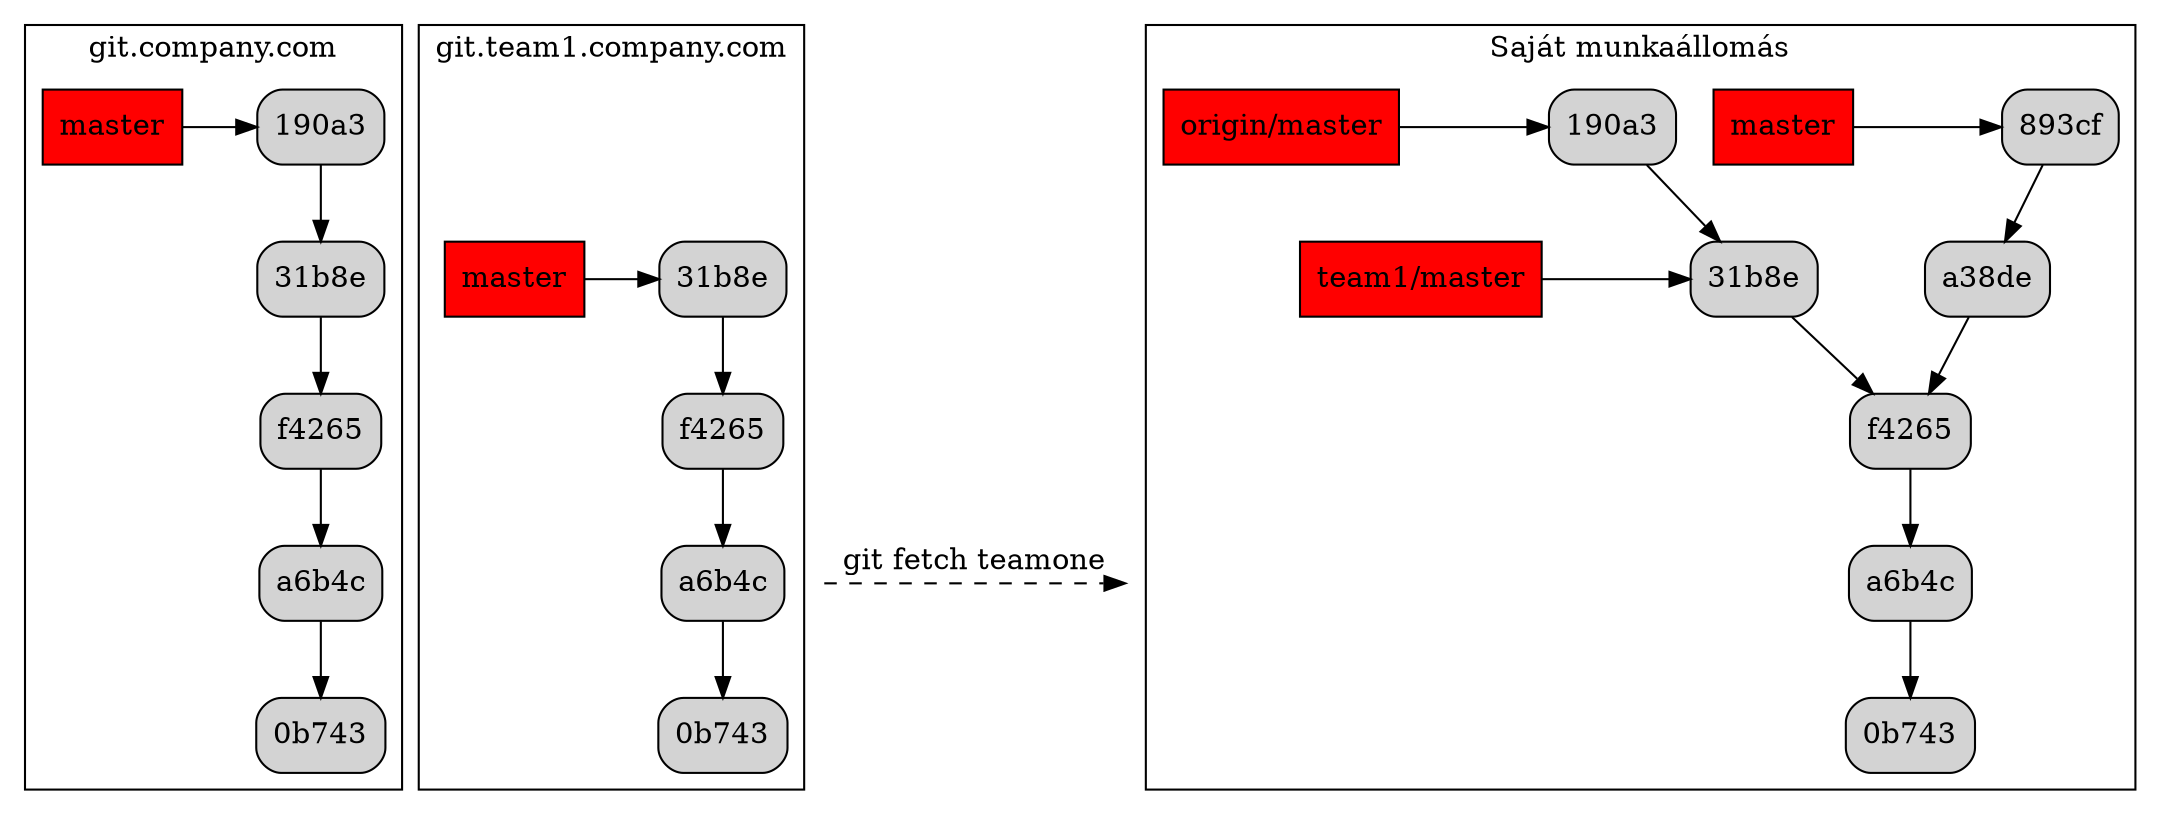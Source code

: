 digraph git {
    graph [dpi=300]
    rankdir="TD"

    subgraph cluster_1 {
        label="git.company.com"
        c1_1 [label="0b743", shape="rect", style="filled, rounded", fillcolor=""]
        c2_1 [label="a6b4c", shape="rect", style="filled, rounded", fillcolor=""]
        c3_1 [label="f4265", shape="rect", style="filled, rounded", fillcolor=""]
        c4_1 [label="31b8e", shape="rect", style="filled, rounded", fillcolor=""]
        c5_1 [label="190a3", shape="rect", style="filled, rounded", fillcolor=""]
        master_1 [label="master", shape="rect", style="filled", fillcolor="red"]

        {rank="same"; c5_1; master_1;}
    }

    subgraph cluster_2 {
        label="Saját munkaállomás"
        c1_2 [label="0b743", shape="rect", style="filled, rounded", fillcolor=""]
        c2_2 [label="a6b4c", shape="rect", style="filled, rounded", fillcolor=""]
        c3_2 [label="f4265", shape="rect", style="filled, rounded", fillcolor=""]
        c4_2 [label="a38de", shape="rect", style="filled, rounded", fillcolor=""]
        c5_2 [label="893cf", shape="rect", style="filled, rounded", fillcolor=""]
        c6_2 [label="31b8e", shape="rect", style="filled, rounded", fillcolor=""]
        c7_2 [label="190a3", shape="rect", style="filled, rounded", fillcolor=""]
        master_2 [label="master", shape="rect", style="filled", fillcolor="red"]
        origin_2 [label="origin/master", shape="rect", style="filled", fillcolor="red"]
        master_team [label="team1/master", shape="rect", style="filled", fillcolor="red"]

        {rank="same"; master_2; c5_2}
        {rank="same"; origin_2; c7_2}
        {rank="same"; master_team; c6_2}
    }

    subgraph cluster_3 {
        label="git.team1.company.com"
        c1_3 [label="0b743", shape="rect", style="filled, rounded", fillcolor=""]
        c2_3 [label="a6b4c", shape="rect", style="filled, rounded", fillcolor=""]
        c3_3 [label="f4265", shape="rect", style="filled, rounded", fillcolor=""]
        c4_3 [label="31b8e", shape="rect", style="filled, rounded", fillcolor=""]
        c5_3 [label="", shape="plaintext"]
        master_3 [label="master", shape="rect", style="filled", fillcolor="red"]

        {rank="same"; c4_3; master_3;}
    }

    temp1 [shape="plaintext", label="", width=0]
    temp2 [shape="plaintext", label="", width=0]

    c2_1 -> c1_1
    c3_1 -> c2_1
    c4_1 -> c3_1
    c5_1 -> c4_1
    master_1 -> c5_1 [minlen=1]

    c2_2 -> c1_2
    c3_2 -> c2_2
    c4_2 -> c3_2
    c5_2 -> c4_2
    c6_2 -> c3_2
    c7_2 -> c6_2

    master_2 -> c5_2 [minlen=2]
    origin_2 -> c7_2 [minlen=2]
    master_team -> c6_2 [minlen=2]

    c2_3 -> c1_3
    c3_3 -> c2_3
    c4_3 -> c3_3
    c5_3 -> c4_3 [style="invis"]
    master_3 -> c4_3 [minlen=1]

    {rank="same"; temp1; temp2;}

    c3_3 -> temp1 [style="invis"]
    temp1 -> temp2 [label="git fetch teamone", minlen=4, style="dashed"]
    temp2 -> master_team [constraint="false", style="invis"]
}
